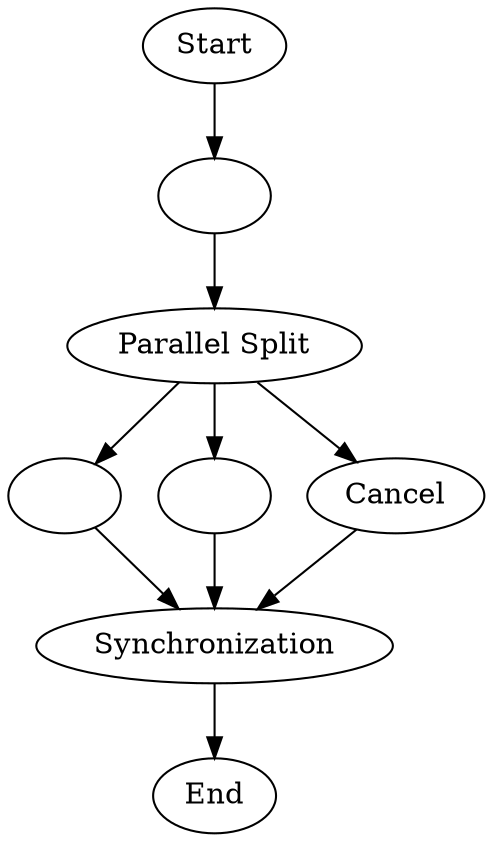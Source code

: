 digraph ParallelSplitActionActionCancelCaseSynchronization {
node1 [label="Start"]
node2 [label=""]
node3 [label="Parallel Split"]
node4 [label=""]
node5 [label="Synchronization"]
node6 [label="End"]
node7 [label=""]
node8 [label="Cancel"]

node1 -> node2
node2 -> node3
node3 -> node4
node3 -> node7
node3 -> node8
node4 -> node5
node5 -> node6
node7 -> node5
node8 -> node5
}
